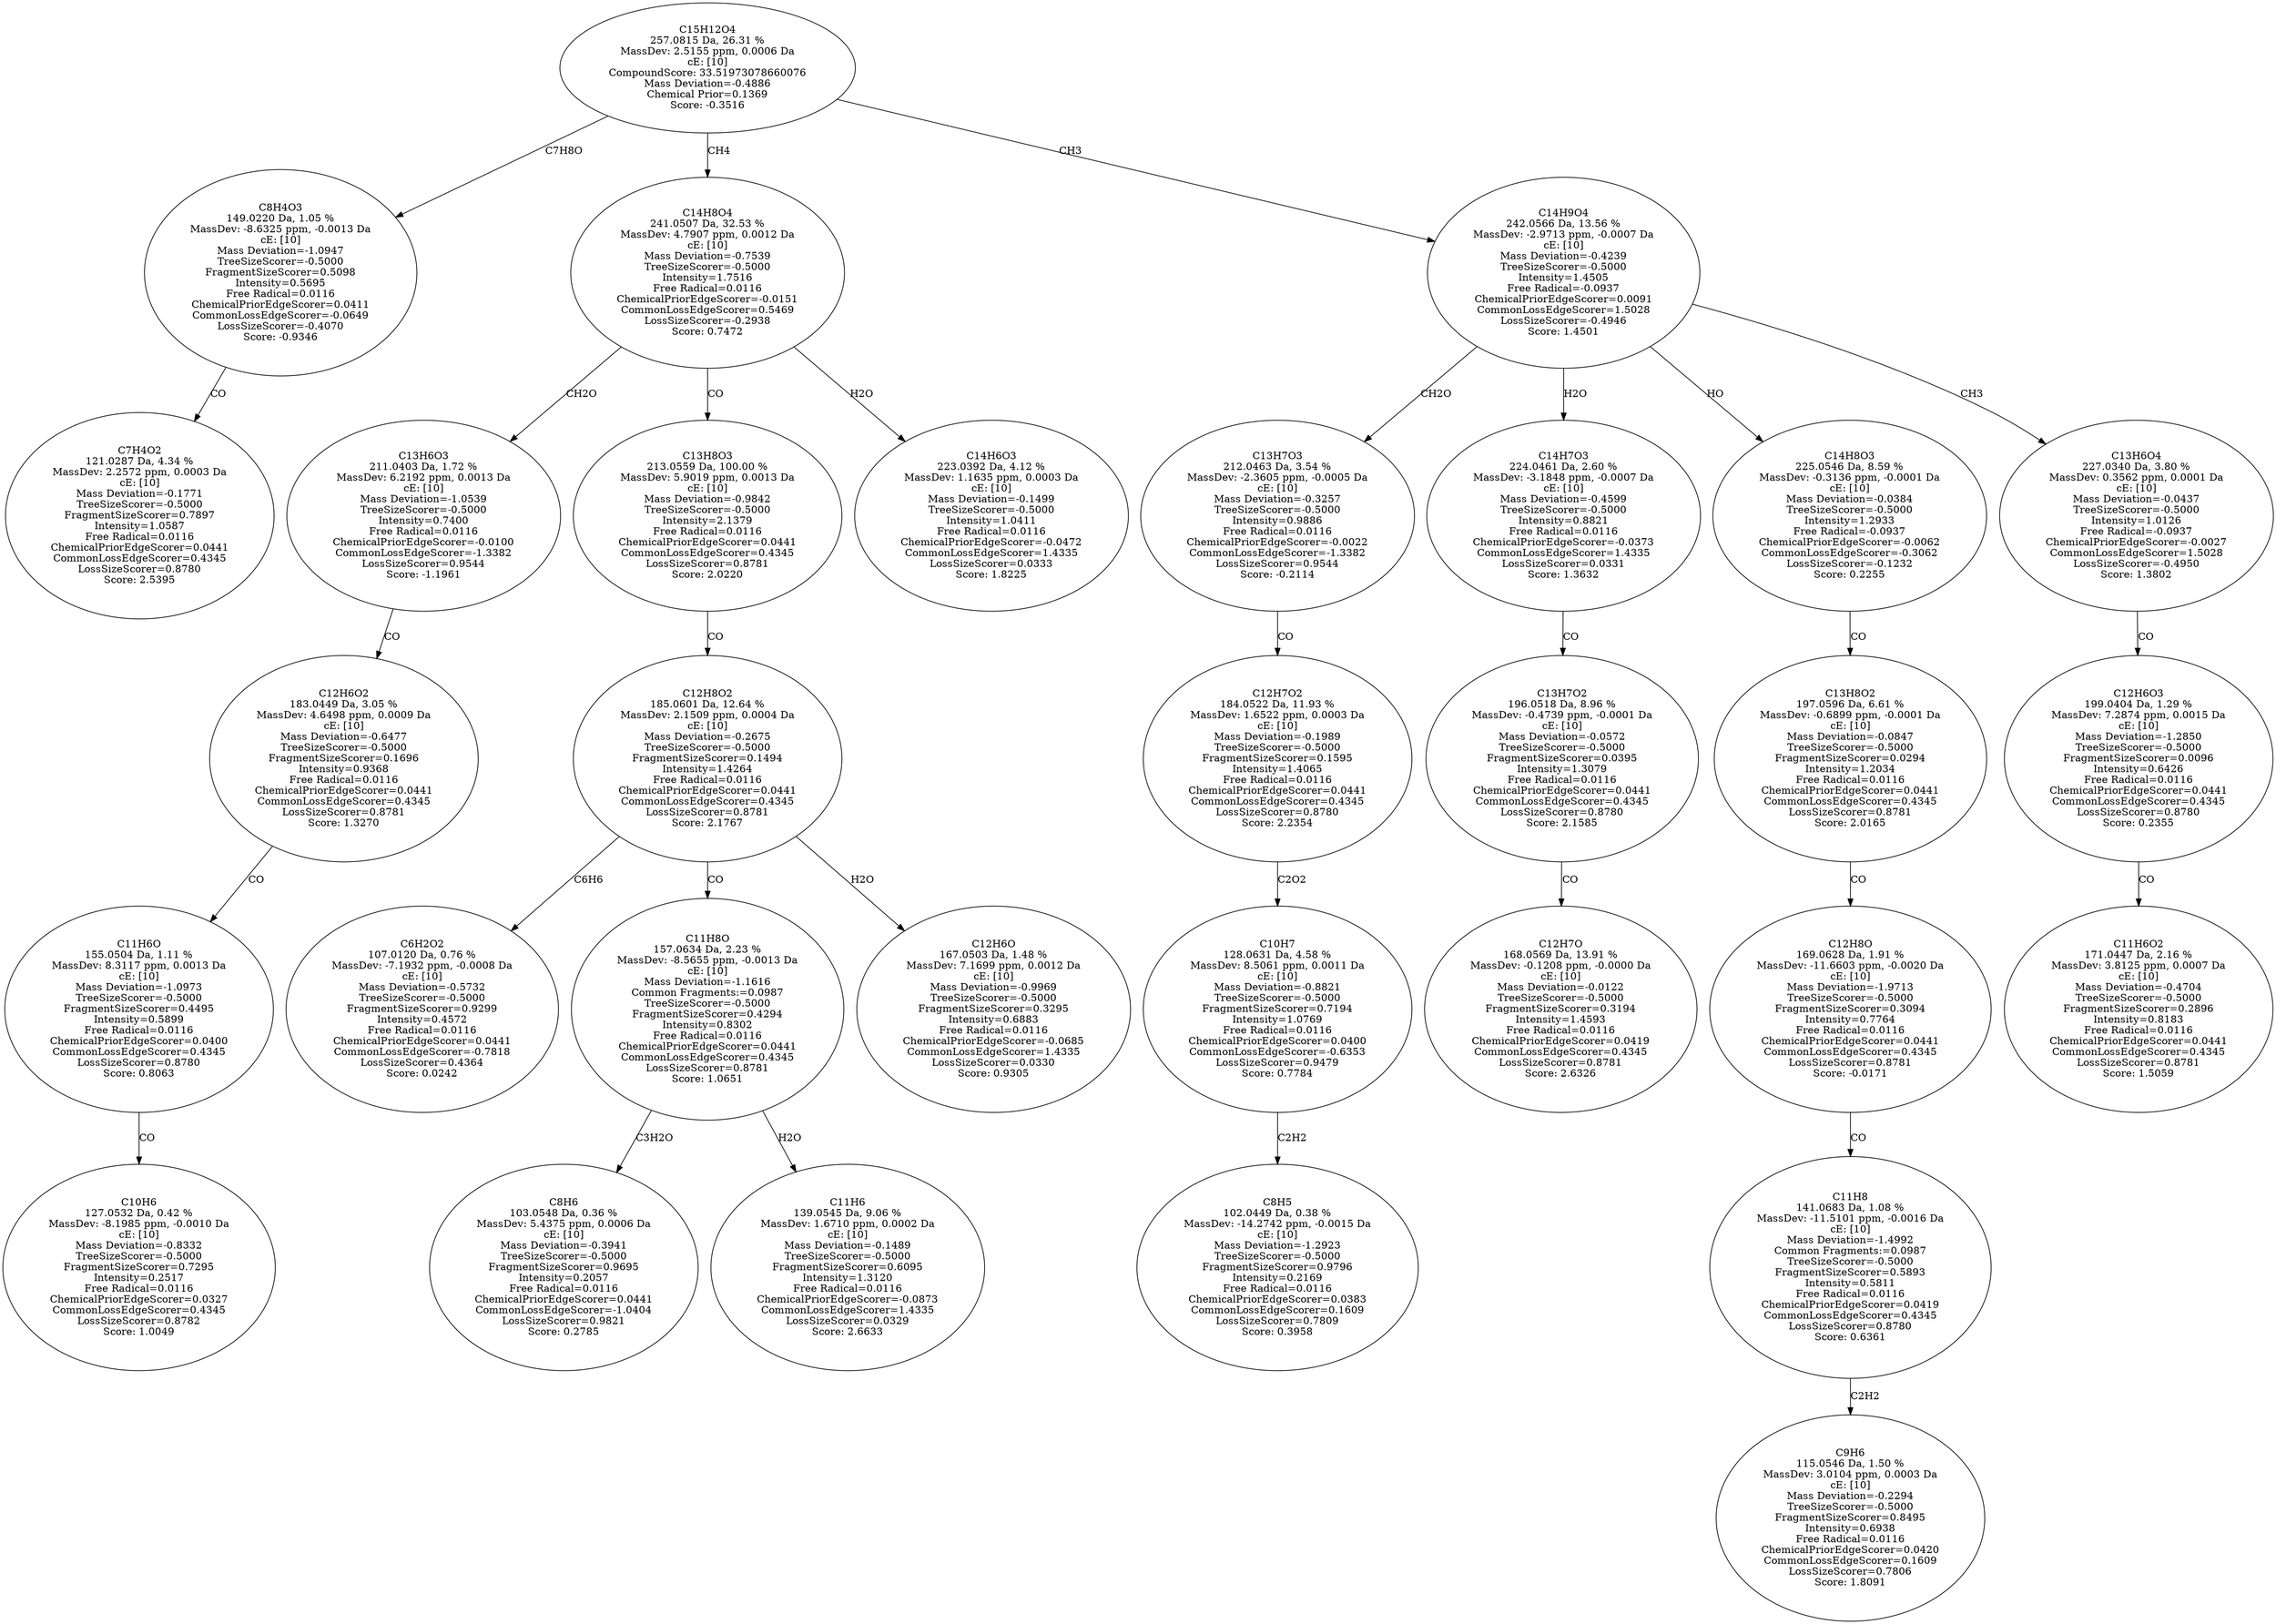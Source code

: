 strict digraph {
v1 [label="C7H4O2\n121.0287 Da, 4.34 %\nMassDev: 2.2572 ppm, 0.0003 Da\ncE: [10]\nMass Deviation=-0.1771\nTreeSizeScorer=-0.5000\nFragmentSizeScorer=0.7897\nIntensity=1.0587\nFree Radical=0.0116\nChemicalPriorEdgeScorer=0.0441\nCommonLossEdgeScorer=0.4345\nLossSizeScorer=0.8780\nScore: 2.5395"];
v2 [label="C8H4O3\n149.0220 Da, 1.05 %\nMassDev: -8.6325 ppm, -0.0013 Da\ncE: [10]\nMass Deviation=-1.0947\nTreeSizeScorer=-0.5000\nFragmentSizeScorer=0.5098\nIntensity=0.5695\nFree Radical=0.0116\nChemicalPriorEdgeScorer=0.0411\nCommonLossEdgeScorer=-0.0649\nLossSizeScorer=-0.4070\nScore: -0.9346"];
v3 [label="C10H6\n127.0532 Da, 0.42 %\nMassDev: -8.1985 ppm, -0.0010 Da\ncE: [10]\nMass Deviation=-0.8332\nTreeSizeScorer=-0.5000\nFragmentSizeScorer=0.7295\nIntensity=0.2517\nFree Radical=0.0116\nChemicalPriorEdgeScorer=0.0327\nCommonLossEdgeScorer=0.4345\nLossSizeScorer=0.8782\nScore: 1.0049"];
v4 [label="C11H6O\n155.0504 Da, 1.11 %\nMassDev: 8.3117 ppm, 0.0013 Da\ncE: [10]\nMass Deviation=-1.0973\nTreeSizeScorer=-0.5000\nFragmentSizeScorer=0.4495\nIntensity=0.5899\nFree Radical=0.0116\nChemicalPriorEdgeScorer=0.0400\nCommonLossEdgeScorer=0.4345\nLossSizeScorer=0.8780\nScore: 0.8063"];
v5 [label="C12H6O2\n183.0449 Da, 3.05 %\nMassDev: 4.6498 ppm, 0.0009 Da\ncE: [10]\nMass Deviation=-0.6477\nTreeSizeScorer=-0.5000\nFragmentSizeScorer=0.1696\nIntensity=0.9368\nFree Radical=0.0116\nChemicalPriorEdgeScorer=0.0441\nCommonLossEdgeScorer=0.4345\nLossSizeScorer=0.8781\nScore: 1.3270"];
v6 [label="C13H6O3\n211.0403 Da, 1.72 %\nMassDev: 6.2192 ppm, 0.0013 Da\ncE: [10]\nMass Deviation=-1.0539\nTreeSizeScorer=-0.5000\nIntensity=0.7400\nFree Radical=0.0116\nChemicalPriorEdgeScorer=-0.0100\nCommonLossEdgeScorer=-1.3382\nLossSizeScorer=0.9544\nScore: -1.1961"];
v7 [label="C6H2O2\n107.0120 Da, 0.76 %\nMassDev: -7.1932 ppm, -0.0008 Da\ncE: [10]\nMass Deviation=-0.5732\nTreeSizeScorer=-0.5000\nFragmentSizeScorer=0.9299\nIntensity=0.4572\nFree Radical=0.0116\nChemicalPriorEdgeScorer=0.0441\nCommonLossEdgeScorer=-0.7818\nLossSizeScorer=0.4364\nScore: 0.0242"];
v8 [label="C8H6\n103.0548 Da, 0.36 %\nMassDev: 5.4375 ppm, 0.0006 Da\ncE: [10]\nMass Deviation=-0.3941\nTreeSizeScorer=-0.5000\nFragmentSizeScorer=0.9695\nIntensity=0.2057\nFree Radical=0.0116\nChemicalPriorEdgeScorer=0.0441\nCommonLossEdgeScorer=-1.0404\nLossSizeScorer=0.9821\nScore: 0.2785"];
v9 [label="C11H6\n139.0545 Da, 9.06 %\nMassDev: 1.6710 ppm, 0.0002 Da\ncE: [10]\nMass Deviation=-0.1489\nTreeSizeScorer=-0.5000\nFragmentSizeScorer=0.6095\nIntensity=1.3120\nFree Radical=0.0116\nChemicalPriorEdgeScorer=-0.0873\nCommonLossEdgeScorer=1.4335\nLossSizeScorer=0.0329\nScore: 2.6633"];
v10 [label="C11H8O\n157.0634 Da, 2.23 %\nMassDev: -8.5655 ppm, -0.0013 Da\ncE: [10]\nMass Deviation=-1.1616\nCommon Fragments:=0.0987\nTreeSizeScorer=-0.5000\nFragmentSizeScorer=0.4294\nIntensity=0.8302\nFree Radical=0.0116\nChemicalPriorEdgeScorer=0.0441\nCommonLossEdgeScorer=0.4345\nLossSizeScorer=0.8781\nScore: 1.0651"];
v11 [label="C12H6O\n167.0503 Da, 1.48 %\nMassDev: 7.1699 ppm, 0.0012 Da\ncE: [10]\nMass Deviation=-0.9969\nTreeSizeScorer=-0.5000\nFragmentSizeScorer=0.3295\nIntensity=0.6883\nFree Radical=0.0116\nChemicalPriorEdgeScorer=-0.0685\nCommonLossEdgeScorer=1.4335\nLossSizeScorer=0.0330\nScore: 0.9305"];
v12 [label="C12H8O2\n185.0601 Da, 12.64 %\nMassDev: 2.1509 ppm, 0.0004 Da\ncE: [10]\nMass Deviation=-0.2675\nTreeSizeScorer=-0.5000\nFragmentSizeScorer=0.1494\nIntensity=1.4264\nFree Radical=0.0116\nChemicalPriorEdgeScorer=0.0441\nCommonLossEdgeScorer=0.4345\nLossSizeScorer=0.8781\nScore: 2.1767"];
v13 [label="C13H8O3\n213.0559 Da, 100.00 %\nMassDev: 5.9019 ppm, 0.0013 Da\ncE: [10]\nMass Deviation=-0.9842\nTreeSizeScorer=-0.5000\nIntensity=2.1379\nFree Radical=0.0116\nChemicalPriorEdgeScorer=0.0441\nCommonLossEdgeScorer=0.4345\nLossSizeScorer=0.8781\nScore: 2.0220"];
v14 [label="C14H6O3\n223.0392 Da, 4.12 %\nMassDev: 1.1635 ppm, 0.0003 Da\ncE: [10]\nMass Deviation=-0.1499\nTreeSizeScorer=-0.5000\nIntensity=1.0411\nFree Radical=0.0116\nChemicalPriorEdgeScorer=-0.0472\nCommonLossEdgeScorer=1.4335\nLossSizeScorer=0.0333\nScore: 1.8225"];
v15 [label="C14H8O4\n241.0507 Da, 32.53 %\nMassDev: 4.7907 ppm, 0.0012 Da\ncE: [10]\nMass Deviation=-0.7539\nTreeSizeScorer=-0.5000\nIntensity=1.7516\nFree Radical=0.0116\nChemicalPriorEdgeScorer=-0.0151\nCommonLossEdgeScorer=0.5469\nLossSizeScorer=-0.2938\nScore: 0.7472"];
v16 [label="C8H5\n102.0449 Da, 0.38 %\nMassDev: -14.2742 ppm, -0.0015 Da\ncE: [10]\nMass Deviation=-1.2923\nTreeSizeScorer=-0.5000\nFragmentSizeScorer=0.9796\nIntensity=0.2169\nFree Radical=0.0116\nChemicalPriorEdgeScorer=0.0383\nCommonLossEdgeScorer=0.1609\nLossSizeScorer=0.7809\nScore: 0.3958"];
v17 [label="C10H7\n128.0631 Da, 4.58 %\nMassDev: 8.5061 ppm, 0.0011 Da\ncE: [10]\nMass Deviation=-0.8821\nTreeSizeScorer=-0.5000\nFragmentSizeScorer=0.7194\nIntensity=1.0769\nFree Radical=0.0116\nChemicalPriorEdgeScorer=0.0400\nCommonLossEdgeScorer=-0.6353\nLossSizeScorer=0.9479\nScore: 0.7784"];
v18 [label="C12H7O2\n184.0522 Da, 11.93 %\nMassDev: 1.6522 ppm, 0.0003 Da\ncE: [10]\nMass Deviation=-0.1989\nTreeSizeScorer=-0.5000\nFragmentSizeScorer=0.1595\nIntensity=1.4065\nFree Radical=0.0116\nChemicalPriorEdgeScorer=0.0441\nCommonLossEdgeScorer=0.4345\nLossSizeScorer=0.8780\nScore: 2.2354"];
v19 [label="C13H7O3\n212.0463 Da, 3.54 %\nMassDev: -2.3605 ppm, -0.0005 Da\ncE: [10]\nMass Deviation=-0.3257\nTreeSizeScorer=-0.5000\nIntensity=0.9886\nFree Radical=0.0116\nChemicalPriorEdgeScorer=-0.0022\nCommonLossEdgeScorer=-1.3382\nLossSizeScorer=0.9544\nScore: -0.2114"];
v20 [label="C12H7O\n168.0569 Da, 13.91 %\nMassDev: -0.1208 ppm, -0.0000 Da\ncE: [10]\nMass Deviation=-0.0122\nTreeSizeScorer=-0.5000\nFragmentSizeScorer=0.3194\nIntensity=1.4593\nFree Radical=0.0116\nChemicalPriorEdgeScorer=0.0419\nCommonLossEdgeScorer=0.4345\nLossSizeScorer=0.8781\nScore: 2.6326"];
v21 [label="C13H7O2\n196.0518 Da, 8.96 %\nMassDev: -0.4739 ppm, -0.0001 Da\ncE: [10]\nMass Deviation=-0.0572\nTreeSizeScorer=-0.5000\nFragmentSizeScorer=0.0395\nIntensity=1.3079\nFree Radical=0.0116\nChemicalPriorEdgeScorer=0.0441\nCommonLossEdgeScorer=0.4345\nLossSizeScorer=0.8780\nScore: 2.1585"];
v22 [label="C14H7O3\n224.0461 Da, 2.60 %\nMassDev: -3.1848 ppm, -0.0007 Da\ncE: [10]\nMass Deviation=-0.4599\nTreeSizeScorer=-0.5000\nIntensity=0.8821\nFree Radical=0.0116\nChemicalPriorEdgeScorer=-0.0373\nCommonLossEdgeScorer=1.4335\nLossSizeScorer=0.0331\nScore: 1.3632"];
v23 [label="C9H6\n115.0546 Da, 1.50 %\nMassDev: 3.0104 ppm, 0.0003 Da\ncE: [10]\nMass Deviation=-0.2294\nTreeSizeScorer=-0.5000\nFragmentSizeScorer=0.8495\nIntensity=0.6938\nFree Radical=0.0116\nChemicalPriorEdgeScorer=0.0420\nCommonLossEdgeScorer=0.1609\nLossSizeScorer=0.7806\nScore: 1.8091"];
v24 [label="C11H8\n141.0683 Da, 1.08 %\nMassDev: -11.5101 ppm, -0.0016 Da\ncE: [10]\nMass Deviation=-1.4992\nCommon Fragments:=0.0987\nTreeSizeScorer=-0.5000\nFragmentSizeScorer=0.5893\nIntensity=0.5811\nFree Radical=0.0116\nChemicalPriorEdgeScorer=0.0419\nCommonLossEdgeScorer=0.4345\nLossSizeScorer=0.8780\nScore: 0.6361"];
v25 [label="C12H8O\n169.0628 Da, 1.91 %\nMassDev: -11.6603 ppm, -0.0020 Da\ncE: [10]\nMass Deviation=-1.9713\nTreeSizeScorer=-0.5000\nFragmentSizeScorer=0.3094\nIntensity=0.7764\nFree Radical=0.0116\nChemicalPriorEdgeScorer=0.0441\nCommonLossEdgeScorer=0.4345\nLossSizeScorer=0.8781\nScore: -0.0171"];
v26 [label="C13H8O2\n197.0596 Da, 6.61 %\nMassDev: -0.6899 ppm, -0.0001 Da\ncE: [10]\nMass Deviation=-0.0847\nTreeSizeScorer=-0.5000\nFragmentSizeScorer=0.0294\nIntensity=1.2034\nFree Radical=0.0116\nChemicalPriorEdgeScorer=0.0441\nCommonLossEdgeScorer=0.4345\nLossSizeScorer=0.8781\nScore: 2.0165"];
v27 [label="C14H8O3\n225.0546 Da, 8.59 %\nMassDev: -0.3136 ppm, -0.0001 Da\ncE: [10]\nMass Deviation=-0.0384\nTreeSizeScorer=-0.5000\nIntensity=1.2933\nFree Radical=-0.0937\nChemicalPriorEdgeScorer=-0.0062\nCommonLossEdgeScorer=-0.3062\nLossSizeScorer=-0.1232\nScore: 0.2255"];
v28 [label="C11H6O2\n171.0447 Da, 2.16 %\nMassDev: 3.8125 ppm, 0.0007 Da\ncE: [10]\nMass Deviation=-0.4704\nTreeSizeScorer=-0.5000\nFragmentSizeScorer=0.2896\nIntensity=0.8183\nFree Radical=0.0116\nChemicalPriorEdgeScorer=0.0441\nCommonLossEdgeScorer=0.4345\nLossSizeScorer=0.8781\nScore: 1.5059"];
v29 [label="C12H6O3\n199.0404 Da, 1.29 %\nMassDev: 7.2874 ppm, 0.0015 Da\ncE: [10]\nMass Deviation=-1.2850\nTreeSizeScorer=-0.5000\nFragmentSizeScorer=0.0096\nIntensity=0.6426\nFree Radical=0.0116\nChemicalPriorEdgeScorer=0.0441\nCommonLossEdgeScorer=0.4345\nLossSizeScorer=0.8780\nScore: 0.2355"];
v30 [label="C13H6O4\n227.0340 Da, 3.80 %\nMassDev: 0.3562 ppm, 0.0001 Da\ncE: [10]\nMass Deviation=-0.0437\nTreeSizeScorer=-0.5000\nIntensity=1.0126\nFree Radical=-0.0937\nChemicalPriorEdgeScorer=-0.0027\nCommonLossEdgeScorer=1.5028\nLossSizeScorer=-0.4950\nScore: 1.3802"];
v31 [label="C14H9O4\n242.0566 Da, 13.56 %\nMassDev: -2.9713 ppm, -0.0007 Da\ncE: [10]\nMass Deviation=-0.4239\nTreeSizeScorer=-0.5000\nIntensity=1.4505\nFree Radical=-0.0937\nChemicalPriorEdgeScorer=0.0091\nCommonLossEdgeScorer=1.5028\nLossSizeScorer=-0.4946\nScore: 1.4501"];
v32 [label="C15H12O4\n257.0815 Da, 26.31 %\nMassDev: 2.5155 ppm, 0.0006 Da\ncE: [10]\nCompoundScore: 33.51973078660076\nMass Deviation=-0.4886\nChemical Prior=0.1369\nScore: -0.3516"];
v2 -> v1 [label="CO"];
v32 -> v2 [label="C7H8O"];
v4 -> v3 [label="CO"];
v5 -> v4 [label="CO"];
v6 -> v5 [label="CO"];
v15 -> v6 [label="CH2O"];
v12 -> v7 [label="C6H6"];
v10 -> v8 [label="C3H2O"];
v10 -> v9 [label="H2O"];
v12 -> v10 [label="CO"];
v12 -> v11 [label="H2O"];
v13 -> v12 [label="CO"];
v15 -> v13 [label="CO"];
v15 -> v14 [label="H2O"];
v32 -> v15 [label="CH4"];
v17 -> v16 [label="C2H2"];
v18 -> v17 [label="C2O2"];
v19 -> v18 [label="CO"];
v31 -> v19 [label="CH2O"];
v21 -> v20 [label="CO"];
v22 -> v21 [label="CO"];
v31 -> v22 [label="H2O"];
v24 -> v23 [label="C2H2"];
v25 -> v24 [label="CO"];
v26 -> v25 [label="CO"];
v27 -> v26 [label="CO"];
v31 -> v27 [label="HO"];
v29 -> v28 [label="CO"];
v30 -> v29 [label="CO"];
v31 -> v30 [label="CH3"];
v32 -> v31 [label="CH3"];
}